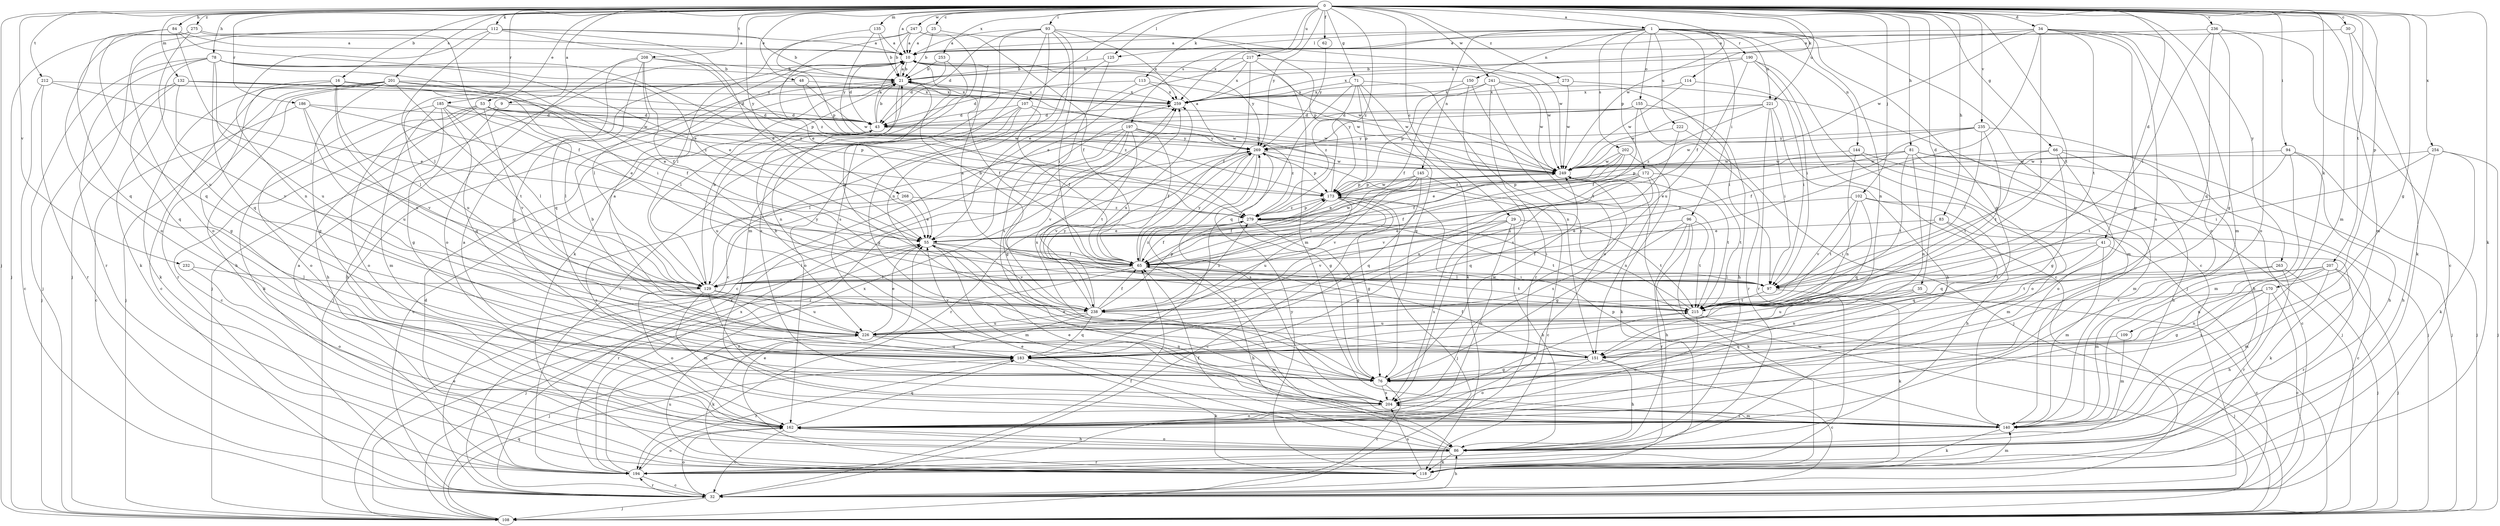 strict digraph  {
0;
1;
9;
10;
16;
21;
25;
29;
30;
32;
34;
35;
41;
43;
48;
53;
55;
62;
65;
66;
71;
76;
78;
81;
83;
84;
86;
93;
94;
96;
97;
102;
107;
108;
109;
112;
113;
114;
118;
125;
129;
132;
135;
140;
144;
145;
150;
151;
155;
162;
170;
172;
173;
183;
185;
186;
190;
194;
197;
201;
202;
204;
207;
208;
212;
215;
217;
221;
222;
226;
232;
235;
236;
238;
241;
247;
249;
253;
254;
259;
263;
268;
269;
273;
275;
279;
0 -> 1  [label=a];
0 -> 9  [label=a];
0 -> 10  [label=a];
0 -> 16  [label=b];
0 -> 25  [label=c];
0 -> 29  [label=c];
0 -> 30  [label=c];
0 -> 34  [label=d];
0 -> 35  [label=d];
0 -> 41  [label=d];
0 -> 48  [label=e];
0 -> 53  [label=e];
0 -> 62  [label=f];
0 -> 66  [label=g];
0 -> 71  [label=g];
0 -> 76  [label=g];
0 -> 78  [label=h];
0 -> 81  [label=h];
0 -> 83  [label=h];
0 -> 84  [label=h];
0 -> 93  [label=i];
0 -> 94  [label=i];
0 -> 102  [label=j];
0 -> 107  [label=j];
0 -> 108  [label=j];
0 -> 109  [label=k];
0 -> 112  [label=k];
0 -> 113  [label=k];
0 -> 114  [label=k];
0 -> 118  [label=k];
0 -> 125  [label=l];
0 -> 132  [label=m];
0 -> 135  [label=m];
0 -> 140  [label=m];
0 -> 170  [label=p];
0 -> 185  [label=r];
0 -> 186  [label=r];
0 -> 197  [label=s];
0 -> 201  [label=s];
0 -> 207  [label=t];
0 -> 208  [label=t];
0 -> 212  [label=t];
0 -> 215  [label=t];
0 -> 217  [label=u];
0 -> 221  [label=u];
0 -> 232  [label=v];
0 -> 235  [label=v];
0 -> 236  [label=v];
0 -> 241  [label=w];
0 -> 247  [label=w];
0 -> 249  [label=w];
0 -> 253  [label=x];
0 -> 254  [label=x];
0 -> 263  [label=y];
0 -> 268  [label=y];
0 -> 269  [label=y];
0 -> 273  [label=z];
0 -> 275  [label=z];
0 -> 279  [label=z];
1 -> 10  [label=a];
1 -> 32  [label=c];
1 -> 65  [label=f];
1 -> 76  [label=g];
1 -> 96  [label=i];
1 -> 125  [label=l];
1 -> 144  [label=n];
1 -> 145  [label=n];
1 -> 150  [label=n];
1 -> 151  [label=n];
1 -> 155  [label=o];
1 -> 172  [label=p];
1 -> 190  [label=r];
1 -> 202  [label=s];
1 -> 221  [label=u];
1 -> 222  [label=u];
1 -> 259  [label=x];
9 -> 32  [label=c];
9 -> 43  [label=d];
9 -> 86  [label=h];
10 -> 21  [label=b];
10 -> 43  [label=d];
10 -> 108  [label=j];
10 -> 249  [label=w];
10 -> 269  [label=y];
16 -> 76  [label=g];
16 -> 118  [label=k];
16 -> 129  [label=l];
16 -> 226  [label=u];
16 -> 259  [label=x];
16 -> 279  [label=z];
21 -> 10  [label=a];
21 -> 65  [label=f];
21 -> 108  [label=j];
21 -> 129  [label=l];
21 -> 151  [label=n];
21 -> 249  [label=w];
21 -> 259  [label=x];
25 -> 10  [label=a];
25 -> 21  [label=b];
25 -> 249  [label=w];
29 -> 55  [label=e];
29 -> 86  [label=h];
29 -> 162  [label=o];
29 -> 204  [label=s];
29 -> 215  [label=t];
29 -> 238  [label=v];
30 -> 10  [label=a];
30 -> 118  [label=k];
30 -> 140  [label=m];
32 -> 65  [label=f];
32 -> 86  [label=h];
32 -> 108  [label=j];
32 -> 162  [label=o];
32 -> 194  [label=r];
32 -> 259  [label=x];
34 -> 10  [label=a];
34 -> 76  [label=g];
34 -> 97  [label=i];
34 -> 129  [label=l];
34 -> 140  [label=m];
34 -> 162  [label=o];
34 -> 204  [label=s];
34 -> 215  [label=t];
34 -> 249  [label=w];
34 -> 259  [label=x];
35 -> 32  [label=c];
35 -> 151  [label=n];
35 -> 226  [label=u];
35 -> 238  [label=v];
41 -> 65  [label=f];
41 -> 118  [label=k];
41 -> 140  [label=m];
41 -> 183  [label=q];
41 -> 215  [label=t];
43 -> 10  [label=a];
43 -> 21  [label=b];
43 -> 32  [label=c];
43 -> 226  [label=u];
43 -> 269  [label=y];
48 -> 226  [label=u];
48 -> 249  [label=w];
48 -> 259  [label=x];
48 -> 279  [label=z];
53 -> 43  [label=d];
53 -> 86  [label=h];
53 -> 118  [label=k];
53 -> 129  [label=l];
53 -> 162  [label=o];
53 -> 173  [label=p];
53 -> 238  [label=v];
53 -> 249  [label=w];
55 -> 65  [label=f];
55 -> 129  [label=l];
55 -> 140  [label=m];
55 -> 194  [label=r];
55 -> 238  [label=v];
55 -> 249  [label=w];
62 -> 269  [label=y];
65 -> 21  [label=b];
65 -> 86  [label=h];
65 -> 97  [label=i];
65 -> 108  [label=j];
65 -> 129  [label=l];
65 -> 215  [label=t];
65 -> 269  [label=y];
65 -> 279  [label=z];
66 -> 76  [label=g];
66 -> 86  [label=h];
66 -> 108  [label=j];
66 -> 162  [label=o];
66 -> 215  [label=t];
66 -> 249  [label=w];
71 -> 76  [label=g];
71 -> 118  [label=k];
71 -> 151  [label=n];
71 -> 173  [label=p];
71 -> 183  [label=q];
71 -> 259  [label=x];
71 -> 279  [label=z];
76 -> 21  [label=b];
76 -> 32  [label=c];
76 -> 55  [label=e];
76 -> 204  [label=s];
76 -> 249  [label=w];
76 -> 259  [label=x];
78 -> 21  [label=b];
78 -> 55  [label=e];
78 -> 97  [label=i];
78 -> 108  [label=j];
78 -> 118  [label=k];
78 -> 183  [label=q];
78 -> 194  [label=r];
78 -> 226  [label=u];
78 -> 279  [label=z];
81 -> 32  [label=c];
81 -> 55  [label=e];
81 -> 108  [label=j];
81 -> 140  [label=m];
81 -> 151  [label=n];
81 -> 173  [label=p];
81 -> 215  [label=t];
81 -> 249  [label=w];
83 -> 32  [label=c];
83 -> 55  [label=e];
83 -> 97  [label=i];
83 -> 183  [label=q];
84 -> 10  [label=a];
84 -> 55  [label=e];
84 -> 108  [label=j];
84 -> 129  [label=l];
84 -> 183  [label=q];
86 -> 55  [label=e];
86 -> 65  [label=f];
86 -> 118  [label=k];
86 -> 162  [label=o];
86 -> 194  [label=r];
93 -> 10  [label=a];
93 -> 43  [label=d];
93 -> 55  [label=e];
93 -> 97  [label=i];
93 -> 140  [label=m];
93 -> 151  [label=n];
93 -> 173  [label=p];
93 -> 204  [label=s];
93 -> 259  [label=x];
94 -> 86  [label=h];
94 -> 108  [label=j];
94 -> 140  [label=m];
94 -> 215  [label=t];
94 -> 249  [label=w];
96 -> 55  [label=e];
96 -> 76  [label=g];
96 -> 86  [label=h];
96 -> 118  [label=k];
96 -> 194  [label=r];
96 -> 215  [label=t];
97 -> 10  [label=a];
97 -> 118  [label=k];
97 -> 215  [label=t];
102 -> 86  [label=h];
102 -> 140  [label=m];
102 -> 183  [label=q];
102 -> 215  [label=t];
102 -> 238  [label=v];
102 -> 279  [label=z];
107 -> 43  [label=d];
107 -> 65  [label=f];
107 -> 76  [label=g];
107 -> 162  [label=o];
107 -> 194  [label=r];
107 -> 249  [label=w];
108 -> 55  [label=e];
108 -> 183  [label=q];
108 -> 249  [label=w];
108 -> 259  [label=x];
109 -> 140  [label=m];
109 -> 183  [label=q];
112 -> 10  [label=a];
112 -> 21  [label=b];
112 -> 55  [label=e];
112 -> 108  [label=j];
112 -> 129  [label=l];
112 -> 151  [label=n];
112 -> 162  [label=o];
112 -> 279  [label=z];
113 -> 32  [label=c];
113 -> 43  [label=d];
113 -> 249  [label=w];
113 -> 259  [label=x];
114 -> 97  [label=i];
114 -> 249  [label=w];
114 -> 259  [label=x];
118 -> 55  [label=e];
118 -> 140  [label=m];
118 -> 204  [label=s];
118 -> 226  [label=u];
118 -> 269  [label=y];
125 -> 21  [label=b];
125 -> 32  [label=c];
125 -> 204  [label=s];
129 -> 21  [label=b];
129 -> 140  [label=m];
129 -> 162  [label=o];
129 -> 204  [label=s];
129 -> 226  [label=u];
129 -> 238  [label=v];
129 -> 269  [label=y];
132 -> 43  [label=d];
132 -> 108  [label=j];
132 -> 183  [label=q];
132 -> 238  [label=v];
132 -> 249  [label=w];
132 -> 259  [label=x];
135 -> 10  [label=a];
135 -> 21  [label=b];
135 -> 173  [label=p];
135 -> 269  [label=y];
140 -> 55  [label=e];
140 -> 118  [label=k];
140 -> 173  [label=p];
140 -> 204  [label=s];
144 -> 108  [label=j];
144 -> 151  [label=n];
144 -> 162  [label=o];
144 -> 249  [label=w];
145 -> 32  [label=c];
145 -> 55  [label=e];
145 -> 129  [label=l];
145 -> 173  [label=p];
145 -> 183  [label=q];
145 -> 238  [label=v];
150 -> 162  [label=o];
150 -> 173  [label=p];
150 -> 204  [label=s];
150 -> 259  [label=x];
151 -> 32  [label=c];
151 -> 65  [label=f];
151 -> 76  [label=g];
151 -> 86  [label=h];
151 -> 162  [label=o];
155 -> 43  [label=d];
155 -> 65  [label=f];
155 -> 86  [label=h];
155 -> 194  [label=r];
155 -> 269  [label=y];
162 -> 10  [label=a];
162 -> 32  [label=c];
162 -> 86  [label=h];
162 -> 183  [label=q];
170 -> 32  [label=c];
170 -> 76  [label=g];
170 -> 86  [label=h];
170 -> 151  [label=n];
170 -> 238  [label=v];
172 -> 65  [label=f];
172 -> 151  [label=n];
172 -> 173  [label=p];
172 -> 183  [label=q];
172 -> 215  [label=t];
172 -> 226  [label=u];
172 -> 238  [label=v];
173 -> 21  [label=b];
173 -> 32  [label=c];
173 -> 65  [label=f];
173 -> 76  [label=g];
173 -> 108  [label=j];
173 -> 226  [label=u];
173 -> 249  [label=w];
173 -> 279  [label=z];
183 -> 21  [label=b];
183 -> 118  [label=k];
183 -> 194  [label=r];
183 -> 204  [label=s];
185 -> 43  [label=d];
185 -> 76  [label=g];
185 -> 129  [label=l];
185 -> 140  [label=m];
185 -> 162  [label=o];
185 -> 183  [label=q];
185 -> 249  [label=w];
186 -> 32  [label=c];
186 -> 43  [label=d];
186 -> 55  [label=e];
186 -> 226  [label=u];
186 -> 238  [label=v];
190 -> 21  [label=b];
190 -> 32  [label=c];
190 -> 97  [label=i];
190 -> 108  [label=j];
190 -> 226  [label=u];
190 -> 259  [label=x];
194 -> 10  [label=a];
194 -> 32  [label=c];
194 -> 43  [label=d];
194 -> 162  [label=o];
194 -> 259  [label=x];
197 -> 65  [label=f];
197 -> 76  [label=g];
197 -> 129  [label=l];
197 -> 194  [label=r];
197 -> 215  [label=t];
197 -> 238  [label=v];
197 -> 269  [label=y];
197 -> 279  [label=z];
201 -> 32  [label=c];
201 -> 55  [label=e];
201 -> 65  [label=f];
201 -> 76  [label=g];
201 -> 86  [label=h];
201 -> 108  [label=j];
201 -> 194  [label=r];
201 -> 215  [label=t];
201 -> 259  [label=x];
202 -> 55  [label=e];
202 -> 65  [label=f];
202 -> 118  [label=k];
202 -> 249  [label=w];
202 -> 279  [label=z];
204 -> 140  [label=m];
204 -> 162  [label=o];
204 -> 215  [label=t];
207 -> 108  [label=j];
207 -> 129  [label=l];
207 -> 140  [label=m];
207 -> 151  [label=n];
207 -> 194  [label=r];
207 -> 204  [label=s];
207 -> 215  [label=t];
208 -> 21  [label=b];
208 -> 65  [label=f];
208 -> 76  [label=g];
208 -> 129  [label=l];
208 -> 162  [label=o];
208 -> 173  [label=p];
208 -> 183  [label=q];
212 -> 32  [label=c];
212 -> 55  [label=e];
212 -> 194  [label=r];
212 -> 259  [label=x];
215 -> 10  [label=a];
215 -> 108  [label=j];
215 -> 162  [label=o];
215 -> 226  [label=u];
215 -> 269  [label=y];
217 -> 21  [label=b];
217 -> 55  [label=e];
217 -> 65  [label=f];
217 -> 140  [label=m];
217 -> 249  [label=w];
217 -> 259  [label=x];
221 -> 43  [label=d];
221 -> 86  [label=h];
221 -> 97  [label=i];
221 -> 194  [label=r];
221 -> 249  [label=w];
221 -> 279  [label=z];
222 -> 108  [label=j];
222 -> 226  [label=u];
222 -> 269  [label=y];
226 -> 10  [label=a];
226 -> 55  [label=e];
226 -> 118  [label=k];
226 -> 151  [label=n];
226 -> 183  [label=q];
232 -> 129  [label=l];
232 -> 162  [label=o];
235 -> 65  [label=f];
235 -> 86  [label=h];
235 -> 97  [label=i];
235 -> 215  [label=t];
235 -> 249  [label=w];
235 -> 269  [label=y];
236 -> 10  [label=a];
236 -> 32  [label=c];
236 -> 76  [label=g];
236 -> 97  [label=i];
236 -> 162  [label=o];
236 -> 183  [label=q];
238 -> 65  [label=f];
238 -> 108  [label=j];
238 -> 140  [label=m];
238 -> 173  [label=p];
238 -> 183  [label=q];
238 -> 226  [label=u];
238 -> 259  [label=x];
238 -> 269  [label=y];
238 -> 279  [label=z];
241 -> 65  [label=f];
241 -> 97  [label=i];
241 -> 194  [label=r];
241 -> 215  [label=t];
241 -> 249  [label=w];
241 -> 259  [label=x];
247 -> 10  [label=a];
247 -> 21  [label=b];
247 -> 55  [label=e];
247 -> 65  [label=f];
247 -> 118  [label=k];
247 -> 129  [label=l];
249 -> 173  [label=p];
249 -> 204  [label=s];
249 -> 215  [label=t];
253 -> 21  [label=b];
253 -> 43  [label=d];
253 -> 204  [label=s];
254 -> 86  [label=h];
254 -> 97  [label=i];
254 -> 108  [label=j];
254 -> 118  [label=k];
254 -> 249  [label=w];
259 -> 43  [label=d];
263 -> 108  [label=j];
263 -> 129  [label=l];
263 -> 140  [label=m];
263 -> 194  [label=r];
268 -> 55  [label=e];
268 -> 204  [label=s];
268 -> 279  [label=z];
269 -> 10  [label=a];
269 -> 76  [label=g];
269 -> 86  [label=h];
269 -> 173  [label=p];
269 -> 194  [label=r];
269 -> 204  [label=s];
269 -> 238  [label=v];
269 -> 249  [label=w];
273 -> 140  [label=m];
273 -> 249  [label=w];
273 -> 259  [label=x];
275 -> 10  [label=a];
275 -> 65  [label=f];
275 -> 162  [label=o];
275 -> 183  [label=q];
275 -> 226  [label=u];
279 -> 55  [label=e];
279 -> 65  [label=f];
279 -> 76  [label=g];
279 -> 97  [label=i];
279 -> 173  [label=p];
279 -> 215  [label=t];
}
